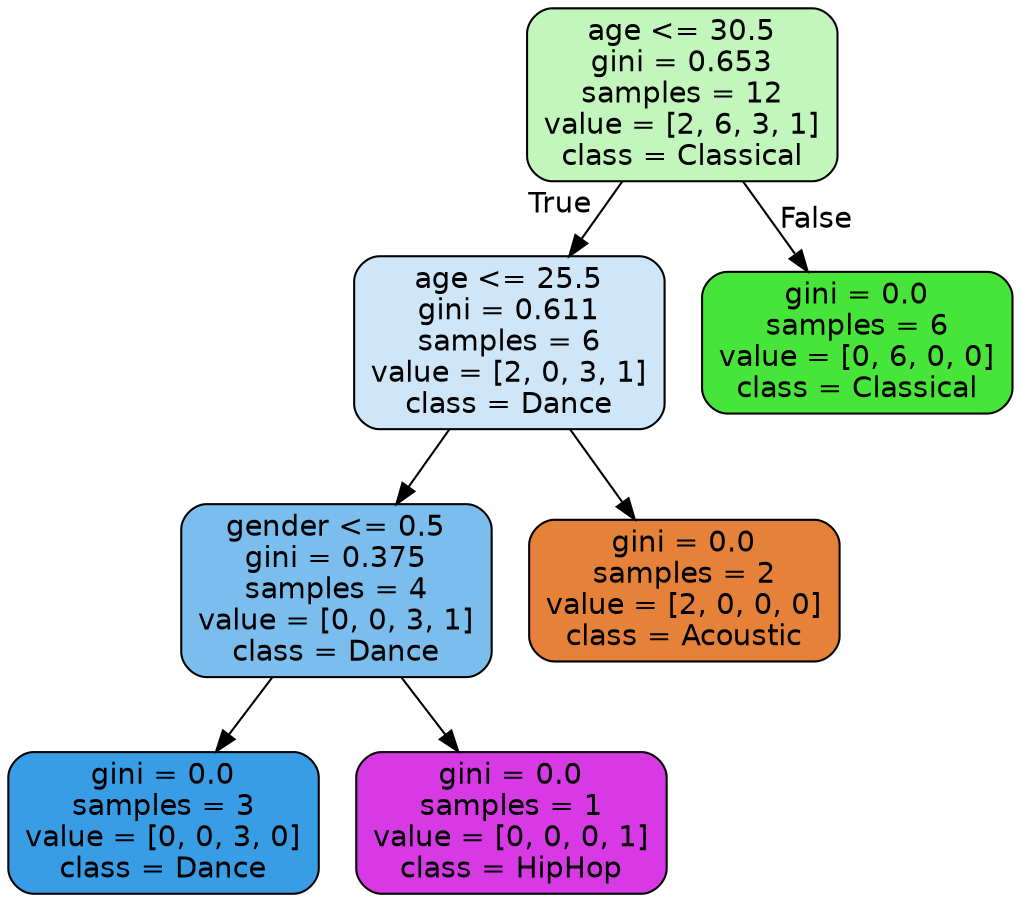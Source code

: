 digraph Tree {
node [shape=box, style="filled, rounded", color="black", fontname="helvetica"] ;
edge [fontname="helvetica"] ;
0 [label="age <= 30.5\ngini = 0.653\nsamples = 12\nvalue = [2, 6, 3, 1]\nclass = Classical", fillcolor="#c2f6bd"] ;
1 [label="age <= 25.5\ngini = 0.611\nsamples = 6\nvalue = [2, 0, 3, 1]\nclass = Dance", fillcolor="#cee6f8"] ;
0 -> 1 [labeldistance=2.5, labelangle=45, headlabel="True"] ;
2 [label="gender <= 0.5\ngini = 0.375\nsamples = 4\nvalue = [0, 0, 3, 1]\nclass = Dance", fillcolor="#7bbeee"] ;
1 -> 2 ;
3 [label="gini = 0.0\nsamples = 3\nvalue = [0, 0, 3, 0]\nclass = Dance", fillcolor="#399de5"] ;
2 -> 3 ;
4 [label="gini = 0.0\nsamples = 1\nvalue = [0, 0, 0, 1]\nclass = HipHop", fillcolor="#d739e5"] ;
2 -> 4 ;
5 [label="gini = 0.0\nsamples = 2\nvalue = [2, 0, 0, 0]\nclass = Acoustic", fillcolor="#e58139"] ;
1 -> 5 ;
6 [label="gini = 0.0\nsamples = 6\nvalue = [0, 6, 0, 0]\nclass = Classical", fillcolor="#47e539"] ;
0 -> 6 [labeldistance=2.5, labelangle=-45, headlabel="False"] ;
}